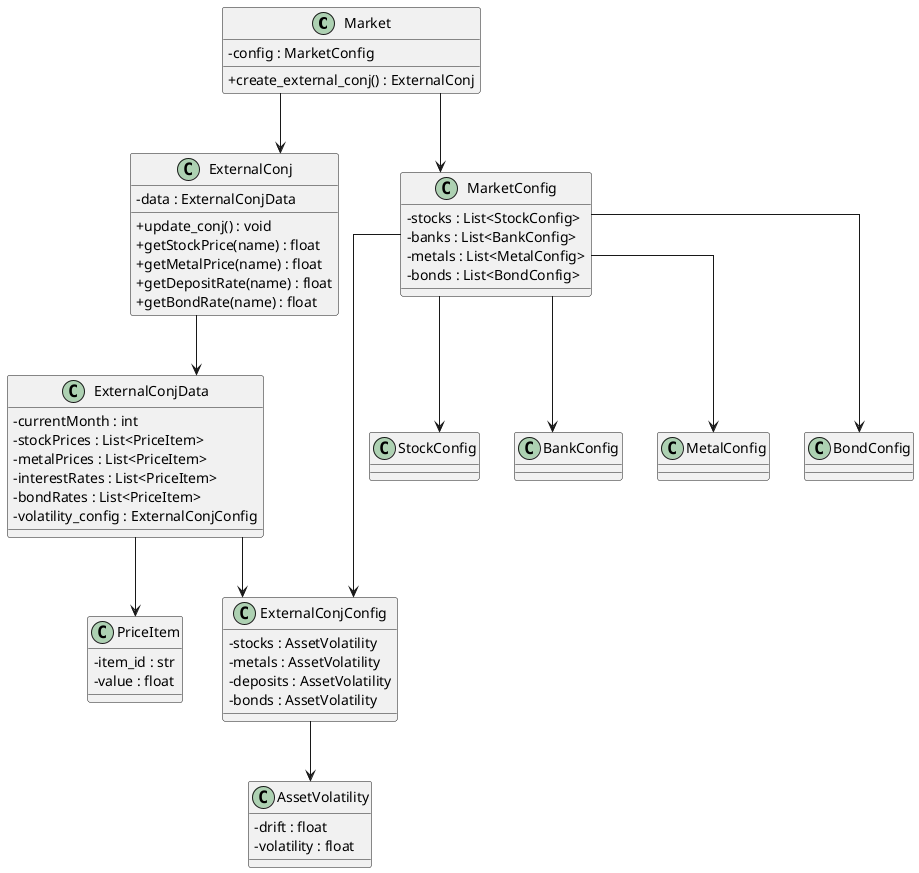 @startuml MarketAndConjuctureClean

skinparam classAttributeIconSize 0
skinparam linetype ortho
skinparam shadowing false

class Market {
    - config : MarketConfig
    + create_external_conj() : ExternalConj
}

class ExternalConj {
    - data : ExternalConjData
    + update_conj() : void
    + getStockPrice(name) : float
    + getMetalPrice(name) : float
    + getDepositRate(name) : float
    + getBondRate(name) : float
}

Market --> ExternalConj
Market --> MarketConfig

class ExternalConjData {
    - currentMonth : int
    - stockPrices : List<PriceItem>
    - metalPrices : List<PriceItem>
    - interestRates : List<PriceItem>
    - bondRates : List<PriceItem>
    - volatility_config : ExternalConjConfig
}

class ExternalConjConfig {
    - stocks : AssetVolatility
    - metals : AssetVolatility
    - deposits : AssetVolatility
    - bonds : AssetVolatility
}

class AssetVolatility {
    - drift : float
    - volatility : float
}

class PriceItem {
    - item_id : str
    - value : float
}

ExternalConj --> ExternalConjData
ExternalConjData --> ExternalConjConfig
ExternalConjData --> PriceItem
ExternalConjConfig --> AssetVolatility

class MarketConfig {
    - stocks : List<StockConfig>
    - banks : List<BankConfig>
    - metals : List<MetalConfig>
    - bonds : List<BondConfig>
}

class StockConfig
class BankConfig
class MetalConfig
class BondConfig

MarketConfig --> StockConfig
MarketConfig --> BankConfig
MarketConfig --> MetalConfig
MarketConfig --> BondConfig
MarketConfig --> ExternalConjConfig

@enduml
